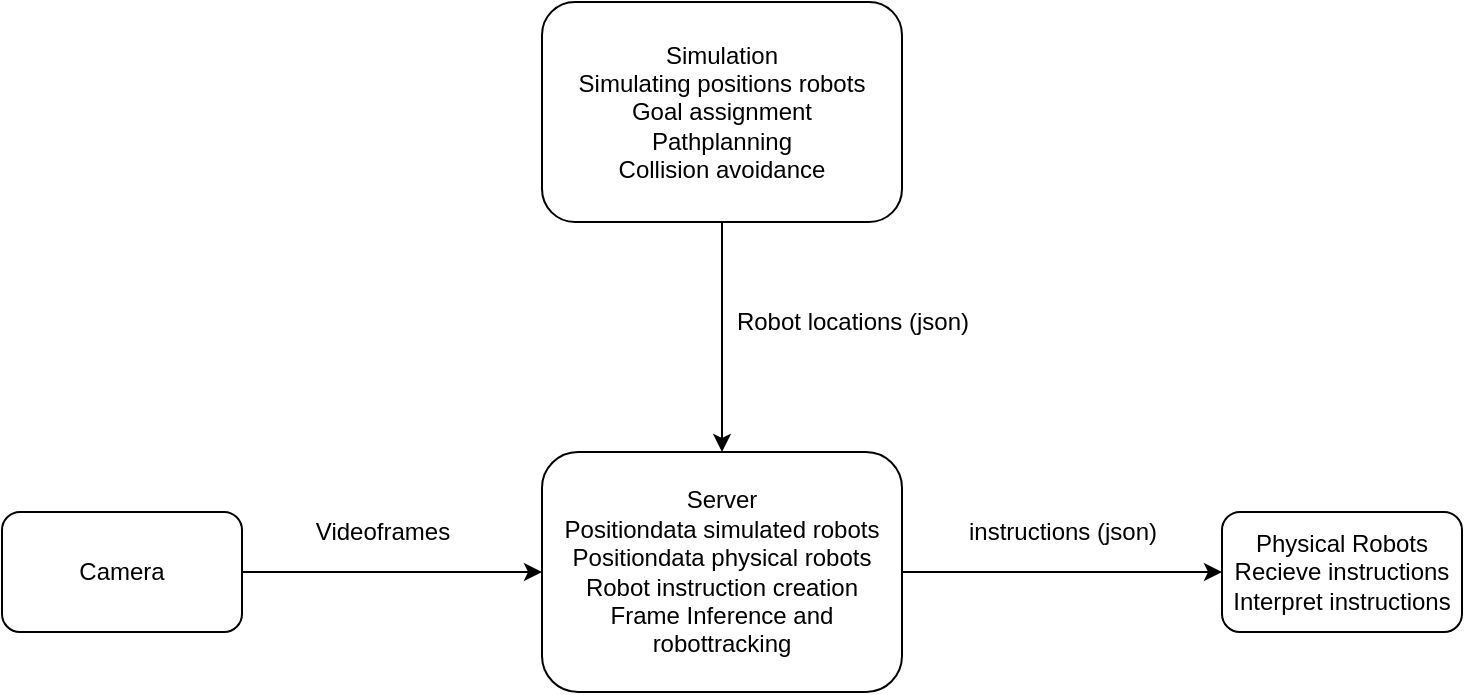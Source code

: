 <mxfile version="14.5.10" type="device"><diagram id="smkiJA3TdxLfgU8Xqw-_" name="Page-1"><mxGraphModel dx="2062" dy="1104" grid="1" gridSize="10" guides="1" tooltips="1" connect="1" arrows="1" fold="1" page="1" pageScale="1" pageWidth="827" pageHeight="1169" math="0" shadow="0"><root><mxCell id="0"/><mxCell id="1" parent="0"/><mxCell id="Z0mWYEciLxX6VV-8p8Ws-6" style="edgeStyle=orthogonalEdgeStyle;rounded=0;orthogonalLoop=1;jettySize=auto;html=1;exitX=1;exitY=0.5;exitDx=0;exitDy=0;entryX=0;entryY=0.5;entryDx=0;entryDy=0;" edge="1" parent="1" source="Z0mWYEciLxX6VV-8p8Ws-1" target="Z0mWYEciLxX6VV-8p8Ws-2"><mxGeometry relative="1" as="geometry"/></mxCell><mxCell id="Z0mWYEciLxX6VV-8p8Ws-1" value="Server&lt;br&gt;Positiondata simulated robots&lt;br&gt;Positiondata physical robots&lt;br&gt;Robot instruction creation&lt;br&gt;Frame Inference and robottracking" style="rounded=1;whiteSpace=wrap;html=1;" vertex="1" parent="1"><mxGeometry x="300" y="465" width="180" height="120" as="geometry"/></mxCell><mxCell id="Z0mWYEciLxX6VV-8p8Ws-2" value="Physical Robots&lt;br&gt;Recieve instructions&lt;br&gt;Interpret instructions" style="rounded=1;whiteSpace=wrap;html=1;" vertex="1" parent="1"><mxGeometry x="640" y="495" width="120" height="60" as="geometry"/></mxCell><mxCell id="Z0mWYEciLxX6VV-8p8Ws-5" style="edgeStyle=orthogonalEdgeStyle;rounded=0;orthogonalLoop=1;jettySize=auto;html=1;exitX=1;exitY=0.5;exitDx=0;exitDy=0;entryX=0;entryY=0.5;entryDx=0;entryDy=0;" edge="1" parent="1" source="Z0mWYEciLxX6VV-8p8Ws-3" target="Z0mWYEciLxX6VV-8p8Ws-1"><mxGeometry relative="1" as="geometry"/></mxCell><mxCell id="Z0mWYEciLxX6VV-8p8Ws-3" value="Camera" style="rounded=1;whiteSpace=wrap;html=1;" vertex="1" parent="1"><mxGeometry x="30" y="495" width="120" height="60" as="geometry"/></mxCell><mxCell id="Z0mWYEciLxX6VV-8p8Ws-7" style="edgeStyle=orthogonalEdgeStyle;rounded=0;orthogonalLoop=1;jettySize=auto;html=1;exitX=0.5;exitY=1;exitDx=0;exitDy=0;entryX=0.5;entryY=0;entryDx=0;entryDy=0;" edge="1" parent="1" source="Z0mWYEciLxX6VV-8p8Ws-4" target="Z0mWYEciLxX6VV-8p8Ws-1"><mxGeometry relative="1" as="geometry"/></mxCell><mxCell id="Z0mWYEciLxX6VV-8p8Ws-4" value="Simulation&lt;br&gt;Simulating positions robots&lt;br&gt;Goal assignment&lt;br&gt;Pathplanning&lt;br&gt;Collision avoidance" style="rounded=1;whiteSpace=wrap;html=1;" vertex="1" parent="1"><mxGeometry x="300" y="240" width="180" height="110" as="geometry"/></mxCell><mxCell id="Z0mWYEciLxX6VV-8p8Ws-8" value="Videoframes" style="text;html=1;align=center;verticalAlign=middle;resizable=0;points=[];autosize=1;strokeColor=none;" vertex="1" parent="1"><mxGeometry x="180" y="495" width="80" height="20" as="geometry"/></mxCell><mxCell id="Z0mWYEciLxX6VV-8p8Ws-10" value="instructions (json)" style="text;html=1;align=center;verticalAlign=middle;resizable=0;points=[];autosize=1;strokeColor=none;" vertex="1" parent="1"><mxGeometry x="505" y="495" width="110" height="20" as="geometry"/></mxCell><mxCell id="Z0mWYEciLxX6VV-8p8Ws-11" value="Robot locations (json)" style="text;html=1;align=center;verticalAlign=middle;resizable=0;points=[];autosize=1;strokeColor=none;" vertex="1" parent="1"><mxGeometry x="390" y="390" width="130" height="20" as="geometry"/></mxCell></root></mxGraphModel></diagram></mxfile>